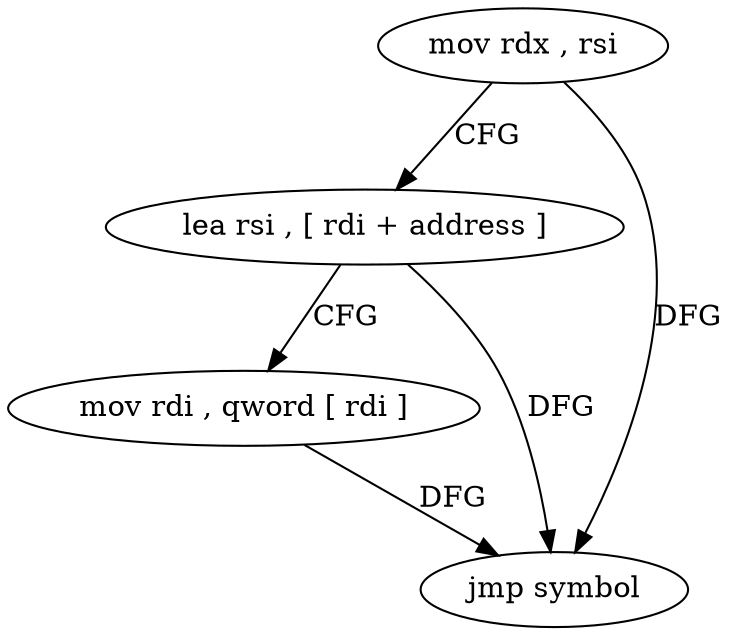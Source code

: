 digraph "func" {
"112112" [label = "mov rdx , rsi" ]
"112115" [label = "lea rsi , [ rdi + address ]" ]
"112119" [label = "mov rdi , qword [ rdi ]" ]
"112122" [label = "jmp symbol" ]
"112112" -> "112115" [ label = "CFG" ]
"112112" -> "112122" [ label = "DFG" ]
"112115" -> "112119" [ label = "CFG" ]
"112115" -> "112122" [ label = "DFG" ]
"112119" -> "112122" [ label = "DFG" ]
}
